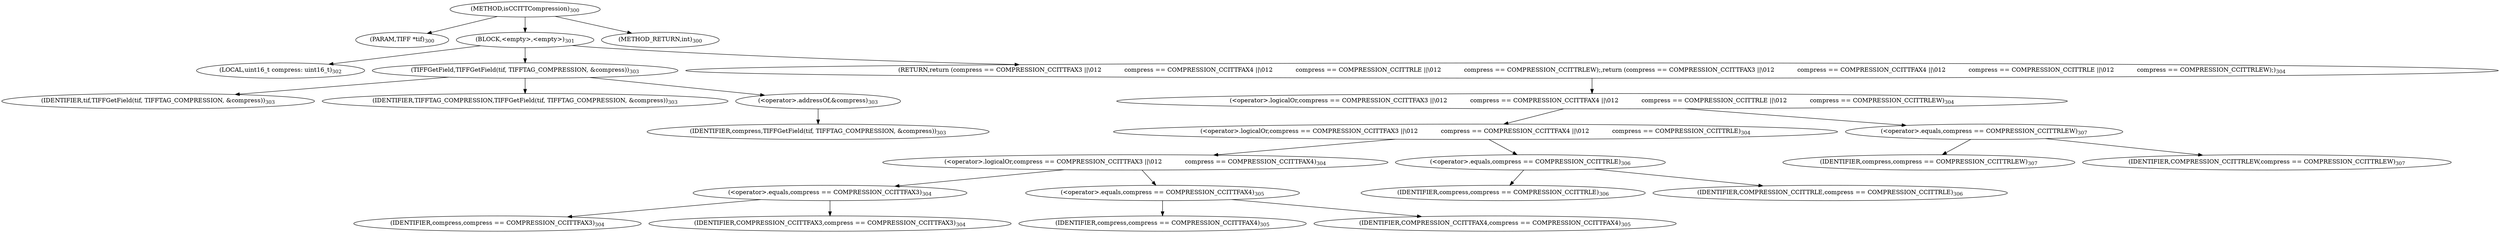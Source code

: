 digraph "isCCITTCompression" {  
"46112" [label = <(METHOD,isCCITTCompression)<SUB>300</SUB>> ]
"46113" [label = <(PARAM,TIFF *tif)<SUB>300</SUB>> ]
"46114" [label = <(BLOCK,&lt;empty&gt;,&lt;empty&gt;)<SUB>301</SUB>> ]
"46115" [label = <(LOCAL,uint16_t compress: uint16_t)<SUB>302</SUB>> ]
"46116" [label = <(TIFFGetField,TIFFGetField(tif, TIFFTAG_COMPRESSION, &amp;compress))<SUB>303</SUB>> ]
"46117" [label = <(IDENTIFIER,tif,TIFFGetField(tif, TIFFTAG_COMPRESSION, &amp;compress))<SUB>303</SUB>> ]
"46118" [label = <(IDENTIFIER,TIFFTAG_COMPRESSION,TIFFGetField(tif, TIFFTAG_COMPRESSION, &amp;compress))<SUB>303</SUB>> ]
"46119" [label = <(&lt;operator&gt;.addressOf,&amp;compress)<SUB>303</SUB>> ]
"46120" [label = <(IDENTIFIER,compress,TIFFGetField(tif, TIFFTAG_COMPRESSION, &amp;compress))<SUB>303</SUB>> ]
"46121" [label = <(RETURN,return (compress == COMPRESSION_CCITTFAX3 ||\012            compress == COMPRESSION_CCITTFAX4 ||\012            compress == COMPRESSION_CCITTRLE ||\012            compress == COMPRESSION_CCITTRLEW);,return (compress == COMPRESSION_CCITTFAX3 ||\012            compress == COMPRESSION_CCITTFAX4 ||\012            compress == COMPRESSION_CCITTRLE ||\012            compress == COMPRESSION_CCITTRLEW);)<SUB>304</SUB>> ]
"46122" [label = <(&lt;operator&gt;.logicalOr,compress == COMPRESSION_CCITTFAX3 ||\012            compress == COMPRESSION_CCITTFAX4 ||\012            compress == COMPRESSION_CCITTRLE ||\012            compress == COMPRESSION_CCITTRLEW)<SUB>304</SUB>> ]
"46123" [label = <(&lt;operator&gt;.logicalOr,compress == COMPRESSION_CCITTFAX3 ||\012            compress == COMPRESSION_CCITTFAX4 ||\012            compress == COMPRESSION_CCITTRLE)<SUB>304</SUB>> ]
"46124" [label = <(&lt;operator&gt;.logicalOr,compress == COMPRESSION_CCITTFAX3 ||\012            compress == COMPRESSION_CCITTFAX4)<SUB>304</SUB>> ]
"46125" [label = <(&lt;operator&gt;.equals,compress == COMPRESSION_CCITTFAX3)<SUB>304</SUB>> ]
"46126" [label = <(IDENTIFIER,compress,compress == COMPRESSION_CCITTFAX3)<SUB>304</SUB>> ]
"46127" [label = <(IDENTIFIER,COMPRESSION_CCITTFAX3,compress == COMPRESSION_CCITTFAX3)<SUB>304</SUB>> ]
"46128" [label = <(&lt;operator&gt;.equals,compress == COMPRESSION_CCITTFAX4)<SUB>305</SUB>> ]
"46129" [label = <(IDENTIFIER,compress,compress == COMPRESSION_CCITTFAX4)<SUB>305</SUB>> ]
"46130" [label = <(IDENTIFIER,COMPRESSION_CCITTFAX4,compress == COMPRESSION_CCITTFAX4)<SUB>305</SUB>> ]
"46131" [label = <(&lt;operator&gt;.equals,compress == COMPRESSION_CCITTRLE)<SUB>306</SUB>> ]
"46132" [label = <(IDENTIFIER,compress,compress == COMPRESSION_CCITTRLE)<SUB>306</SUB>> ]
"46133" [label = <(IDENTIFIER,COMPRESSION_CCITTRLE,compress == COMPRESSION_CCITTRLE)<SUB>306</SUB>> ]
"46134" [label = <(&lt;operator&gt;.equals,compress == COMPRESSION_CCITTRLEW)<SUB>307</SUB>> ]
"46135" [label = <(IDENTIFIER,compress,compress == COMPRESSION_CCITTRLEW)<SUB>307</SUB>> ]
"46136" [label = <(IDENTIFIER,COMPRESSION_CCITTRLEW,compress == COMPRESSION_CCITTRLEW)<SUB>307</SUB>> ]
"46137" [label = <(METHOD_RETURN,int)<SUB>300</SUB>> ]
  "46112" -> "46113" 
  "46112" -> "46114" 
  "46112" -> "46137" 
  "46114" -> "46115" 
  "46114" -> "46116" 
  "46114" -> "46121" 
  "46116" -> "46117" 
  "46116" -> "46118" 
  "46116" -> "46119" 
  "46119" -> "46120" 
  "46121" -> "46122" 
  "46122" -> "46123" 
  "46122" -> "46134" 
  "46123" -> "46124" 
  "46123" -> "46131" 
  "46124" -> "46125" 
  "46124" -> "46128" 
  "46125" -> "46126" 
  "46125" -> "46127" 
  "46128" -> "46129" 
  "46128" -> "46130" 
  "46131" -> "46132" 
  "46131" -> "46133" 
  "46134" -> "46135" 
  "46134" -> "46136" 
}
